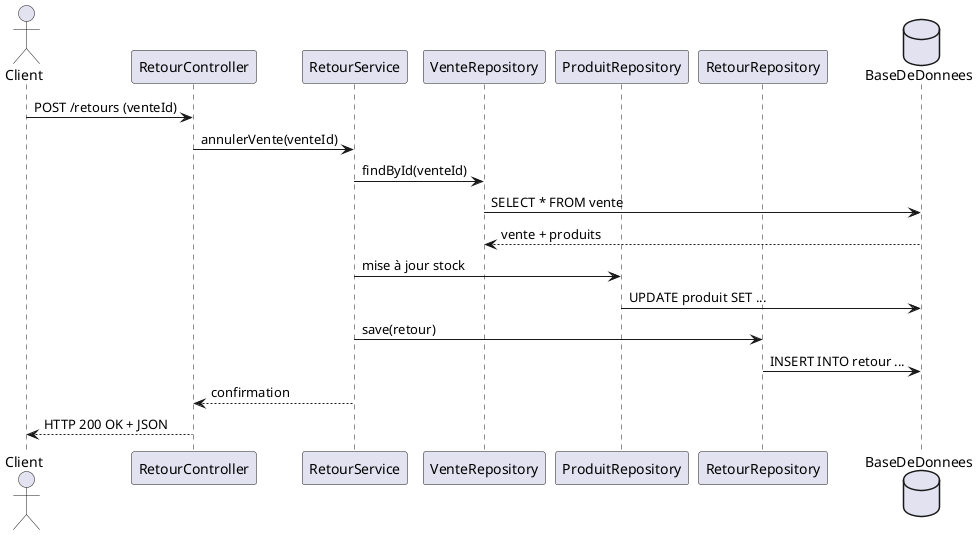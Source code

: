 @startuml
actor Client
participant RetourController
participant RetourService
participant VenteRepository
participant ProduitRepository
participant RetourRepository
database BaseDeDonnees

Client -> RetourController : POST /retours (venteId)
RetourController -> RetourService : annulerVente(venteId)
RetourService -> VenteRepository : findById(venteId)
VenteRepository -> BaseDeDonnees : SELECT * FROM vente
BaseDeDonnees --> VenteRepository : vente + produits
RetourService -> ProduitRepository : mise à jour stock
ProduitRepository -> BaseDeDonnees : UPDATE produit SET ...
RetourService -> RetourRepository : save(retour)
RetourRepository -> BaseDeDonnees : INSERT INTO retour ...
RetourService --> RetourController : confirmation
RetourController --> Client : HTTP 200 OK + JSON
@enduml
